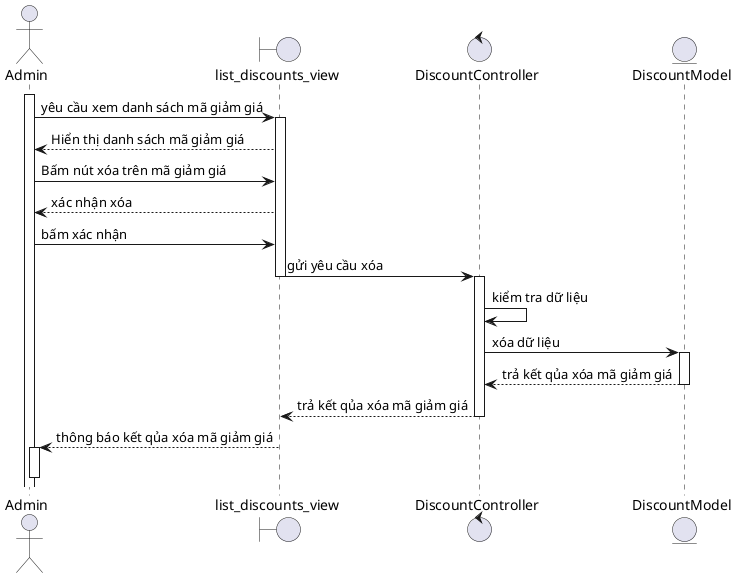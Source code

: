 @startuml
actor Admin
boundary list_discounts_view
control DiscountController
entity DiscountModel

activate Admin
Admin -> list_discounts_view: yêu cầu xem danh sách mã giảm giá
activate list_discounts_view
Admin <-- list_discounts_view: Hiển thị danh sách mã giảm giá
Admin -> list_discounts_view: Bấm nút xóa trên mã giảm giá
Admin <-- list_discounts_view: xác nhận xóa
Admin -> list_discounts_view: bấm xác nhận
list_discounts_view-> DiscountController: gửi yêu cầu xóa
deactivate list_discounts_view
activate DiscountController
DiscountController -> DiscountController : kiểm tra dữ liệu
DiscountController -> DiscountModel : xóa dữ liệu
activate DiscountModel
DiscountModel --> DiscountController : trả kết qủa xóa mã giảm giá
deactivate DiscountModel
list_discounts_view <-- DiscountController : trả kết qủa xóa mã giảm giá
deactivate DiscountController
Admin <-- list_discounts_view :thông báo kết qủa xóa mã giảm giá
activate Admin
deactivate Admin

@enduml